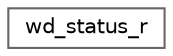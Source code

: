 digraph "Graphical Class Hierarchy"
{
 // LATEX_PDF_SIZE
  bgcolor="transparent";
  edge [fontname=Helvetica,fontsize=10,labelfontname=Helvetica,labelfontsize=10];
  node [fontname=Helvetica,fontsize=10,shape=box,height=0.2,width=0.4];
  rankdir="LR";
  Node0 [id="Node000000",label="wd_status_r",height=0.2,width=0.4,color="grey40", fillcolor="white", style="filled",URL="$structwd__status__r.html",tooltip=" "];
}
